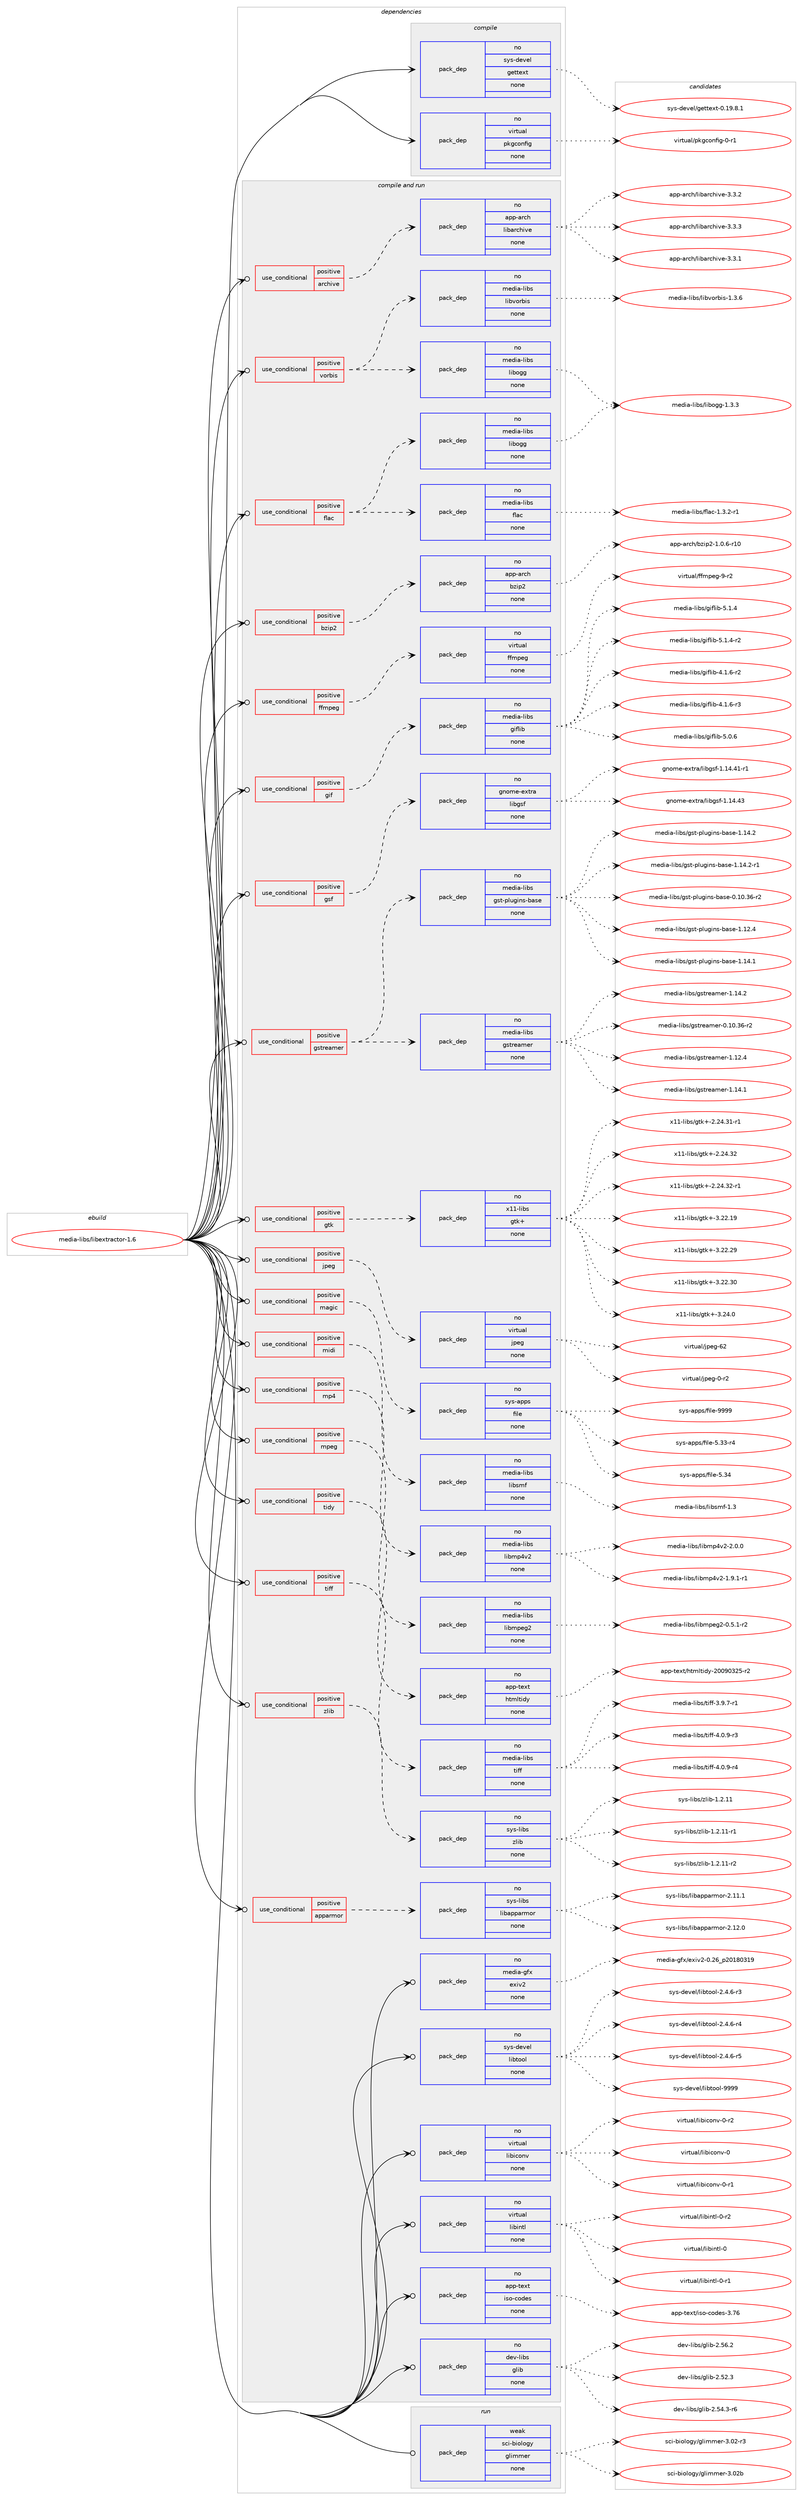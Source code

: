 digraph prolog {

# *************
# Graph options
# *************

newrank=true;
concentrate=true;
compound=true;
graph [rankdir=LR,fontname=Helvetica,fontsize=10,ranksep=1.5];#, ranksep=2.5, nodesep=0.2];
edge  [arrowhead=vee];
node  [fontname=Helvetica,fontsize=10];

# **********
# The ebuild
# **********

subgraph cluster_leftcol {
color=gray;
rank=same;
label=<<i>ebuild</i>>;
id [label="media-libs/libextractor-1.6", color=red, width=4, href="../media-libs/libextractor-1.6.svg"];
}

# ****************
# The dependencies
# ****************

subgraph cluster_midcol {
color=gray;
label=<<i>dependencies</i>>;
subgraph cluster_compile {
fillcolor="#eeeeee";
style=filled;
label=<<i>compile</i>>;
subgraph pack6021 {
dependency9069 [label=<<TABLE BORDER="0" CELLBORDER="1" CELLSPACING="0" CELLPADDING="4" WIDTH="220"><TR><TD ROWSPAN="6" CELLPADDING="30">pack_dep</TD></TR><TR><TD WIDTH="110">no</TD></TR><TR><TD>sys-devel</TD></TR><TR><TD>gettext</TD></TR><TR><TD>none</TD></TR><TR><TD></TD></TR></TABLE>>, shape=none, color=blue];
}
id:e -> dependency9069:w [weight=20,style="solid",arrowhead="vee"];
subgraph pack6022 {
dependency9070 [label=<<TABLE BORDER="0" CELLBORDER="1" CELLSPACING="0" CELLPADDING="4" WIDTH="220"><TR><TD ROWSPAN="6" CELLPADDING="30">pack_dep</TD></TR><TR><TD WIDTH="110">no</TD></TR><TR><TD>virtual</TD></TR><TR><TD>pkgconfig</TD></TR><TR><TD>none</TD></TR><TR><TD></TD></TR></TABLE>>, shape=none, color=blue];
}
id:e -> dependency9070:w [weight=20,style="solid",arrowhead="vee"];
}
subgraph cluster_compileandrun {
fillcolor="#eeeeee";
style=filled;
label=<<i>compile and run</i>>;
subgraph cond2881 {
dependency9071 [label=<<TABLE BORDER="0" CELLBORDER="1" CELLSPACING="0" CELLPADDING="4"><TR><TD ROWSPAN="3" CELLPADDING="10">use_conditional</TD></TR><TR><TD>positive</TD></TR><TR><TD>apparmor</TD></TR></TABLE>>, shape=none, color=red];
subgraph pack6023 {
dependency9072 [label=<<TABLE BORDER="0" CELLBORDER="1" CELLSPACING="0" CELLPADDING="4" WIDTH="220"><TR><TD ROWSPAN="6" CELLPADDING="30">pack_dep</TD></TR><TR><TD WIDTH="110">no</TD></TR><TR><TD>sys-libs</TD></TR><TR><TD>libapparmor</TD></TR><TR><TD>none</TD></TR><TR><TD></TD></TR></TABLE>>, shape=none, color=blue];
}
dependency9071:e -> dependency9072:w [weight=20,style="dashed",arrowhead="vee"];
}
id:e -> dependency9071:w [weight=20,style="solid",arrowhead="odotvee"];
subgraph cond2882 {
dependency9073 [label=<<TABLE BORDER="0" CELLBORDER="1" CELLSPACING="0" CELLPADDING="4"><TR><TD ROWSPAN="3" CELLPADDING="10">use_conditional</TD></TR><TR><TD>positive</TD></TR><TR><TD>archive</TD></TR></TABLE>>, shape=none, color=red];
subgraph pack6024 {
dependency9074 [label=<<TABLE BORDER="0" CELLBORDER="1" CELLSPACING="0" CELLPADDING="4" WIDTH="220"><TR><TD ROWSPAN="6" CELLPADDING="30">pack_dep</TD></TR><TR><TD WIDTH="110">no</TD></TR><TR><TD>app-arch</TD></TR><TR><TD>libarchive</TD></TR><TR><TD>none</TD></TR><TR><TD></TD></TR></TABLE>>, shape=none, color=blue];
}
dependency9073:e -> dependency9074:w [weight=20,style="dashed",arrowhead="vee"];
}
id:e -> dependency9073:w [weight=20,style="solid",arrowhead="odotvee"];
subgraph cond2883 {
dependency9075 [label=<<TABLE BORDER="0" CELLBORDER="1" CELLSPACING="0" CELLPADDING="4"><TR><TD ROWSPAN="3" CELLPADDING="10">use_conditional</TD></TR><TR><TD>positive</TD></TR><TR><TD>bzip2</TD></TR></TABLE>>, shape=none, color=red];
subgraph pack6025 {
dependency9076 [label=<<TABLE BORDER="0" CELLBORDER="1" CELLSPACING="0" CELLPADDING="4" WIDTH="220"><TR><TD ROWSPAN="6" CELLPADDING="30">pack_dep</TD></TR><TR><TD WIDTH="110">no</TD></TR><TR><TD>app-arch</TD></TR><TR><TD>bzip2</TD></TR><TR><TD>none</TD></TR><TR><TD></TD></TR></TABLE>>, shape=none, color=blue];
}
dependency9075:e -> dependency9076:w [weight=20,style="dashed",arrowhead="vee"];
}
id:e -> dependency9075:w [weight=20,style="solid",arrowhead="odotvee"];
subgraph cond2884 {
dependency9077 [label=<<TABLE BORDER="0" CELLBORDER="1" CELLSPACING="0" CELLPADDING="4"><TR><TD ROWSPAN="3" CELLPADDING="10">use_conditional</TD></TR><TR><TD>positive</TD></TR><TR><TD>ffmpeg</TD></TR></TABLE>>, shape=none, color=red];
subgraph pack6026 {
dependency9078 [label=<<TABLE BORDER="0" CELLBORDER="1" CELLSPACING="0" CELLPADDING="4" WIDTH="220"><TR><TD ROWSPAN="6" CELLPADDING="30">pack_dep</TD></TR><TR><TD WIDTH="110">no</TD></TR><TR><TD>virtual</TD></TR><TR><TD>ffmpeg</TD></TR><TR><TD>none</TD></TR><TR><TD></TD></TR></TABLE>>, shape=none, color=blue];
}
dependency9077:e -> dependency9078:w [weight=20,style="dashed",arrowhead="vee"];
}
id:e -> dependency9077:w [weight=20,style="solid",arrowhead="odotvee"];
subgraph cond2885 {
dependency9079 [label=<<TABLE BORDER="0" CELLBORDER="1" CELLSPACING="0" CELLPADDING="4"><TR><TD ROWSPAN="3" CELLPADDING="10">use_conditional</TD></TR><TR><TD>positive</TD></TR><TR><TD>flac</TD></TR></TABLE>>, shape=none, color=red];
subgraph pack6027 {
dependency9080 [label=<<TABLE BORDER="0" CELLBORDER="1" CELLSPACING="0" CELLPADDING="4" WIDTH="220"><TR><TD ROWSPAN="6" CELLPADDING="30">pack_dep</TD></TR><TR><TD WIDTH="110">no</TD></TR><TR><TD>media-libs</TD></TR><TR><TD>flac</TD></TR><TR><TD>none</TD></TR><TR><TD></TD></TR></TABLE>>, shape=none, color=blue];
}
dependency9079:e -> dependency9080:w [weight=20,style="dashed",arrowhead="vee"];
subgraph pack6028 {
dependency9081 [label=<<TABLE BORDER="0" CELLBORDER="1" CELLSPACING="0" CELLPADDING="4" WIDTH="220"><TR><TD ROWSPAN="6" CELLPADDING="30">pack_dep</TD></TR><TR><TD WIDTH="110">no</TD></TR><TR><TD>media-libs</TD></TR><TR><TD>libogg</TD></TR><TR><TD>none</TD></TR><TR><TD></TD></TR></TABLE>>, shape=none, color=blue];
}
dependency9079:e -> dependency9081:w [weight=20,style="dashed",arrowhead="vee"];
}
id:e -> dependency9079:w [weight=20,style="solid",arrowhead="odotvee"];
subgraph cond2886 {
dependency9082 [label=<<TABLE BORDER="0" CELLBORDER="1" CELLSPACING="0" CELLPADDING="4"><TR><TD ROWSPAN="3" CELLPADDING="10">use_conditional</TD></TR><TR><TD>positive</TD></TR><TR><TD>gif</TD></TR></TABLE>>, shape=none, color=red];
subgraph pack6029 {
dependency9083 [label=<<TABLE BORDER="0" CELLBORDER="1" CELLSPACING="0" CELLPADDING="4" WIDTH="220"><TR><TD ROWSPAN="6" CELLPADDING="30">pack_dep</TD></TR><TR><TD WIDTH="110">no</TD></TR><TR><TD>media-libs</TD></TR><TR><TD>giflib</TD></TR><TR><TD>none</TD></TR><TR><TD></TD></TR></TABLE>>, shape=none, color=blue];
}
dependency9082:e -> dependency9083:w [weight=20,style="dashed",arrowhead="vee"];
}
id:e -> dependency9082:w [weight=20,style="solid",arrowhead="odotvee"];
subgraph cond2887 {
dependency9084 [label=<<TABLE BORDER="0" CELLBORDER="1" CELLSPACING="0" CELLPADDING="4"><TR><TD ROWSPAN="3" CELLPADDING="10">use_conditional</TD></TR><TR><TD>positive</TD></TR><TR><TD>gsf</TD></TR></TABLE>>, shape=none, color=red];
subgraph pack6030 {
dependency9085 [label=<<TABLE BORDER="0" CELLBORDER="1" CELLSPACING="0" CELLPADDING="4" WIDTH="220"><TR><TD ROWSPAN="6" CELLPADDING="30">pack_dep</TD></TR><TR><TD WIDTH="110">no</TD></TR><TR><TD>gnome-extra</TD></TR><TR><TD>libgsf</TD></TR><TR><TD>none</TD></TR><TR><TD></TD></TR></TABLE>>, shape=none, color=blue];
}
dependency9084:e -> dependency9085:w [weight=20,style="dashed",arrowhead="vee"];
}
id:e -> dependency9084:w [weight=20,style="solid",arrowhead="odotvee"];
subgraph cond2888 {
dependency9086 [label=<<TABLE BORDER="0" CELLBORDER="1" CELLSPACING="0" CELLPADDING="4"><TR><TD ROWSPAN="3" CELLPADDING="10">use_conditional</TD></TR><TR><TD>positive</TD></TR><TR><TD>gstreamer</TD></TR></TABLE>>, shape=none, color=red];
subgraph pack6031 {
dependency9087 [label=<<TABLE BORDER="0" CELLBORDER="1" CELLSPACING="0" CELLPADDING="4" WIDTH="220"><TR><TD ROWSPAN="6" CELLPADDING="30">pack_dep</TD></TR><TR><TD WIDTH="110">no</TD></TR><TR><TD>media-libs</TD></TR><TR><TD>gstreamer</TD></TR><TR><TD>none</TD></TR><TR><TD></TD></TR></TABLE>>, shape=none, color=blue];
}
dependency9086:e -> dependency9087:w [weight=20,style="dashed",arrowhead="vee"];
subgraph pack6032 {
dependency9088 [label=<<TABLE BORDER="0" CELLBORDER="1" CELLSPACING="0" CELLPADDING="4" WIDTH="220"><TR><TD ROWSPAN="6" CELLPADDING="30">pack_dep</TD></TR><TR><TD WIDTH="110">no</TD></TR><TR><TD>media-libs</TD></TR><TR><TD>gst-plugins-base</TD></TR><TR><TD>none</TD></TR><TR><TD></TD></TR></TABLE>>, shape=none, color=blue];
}
dependency9086:e -> dependency9088:w [weight=20,style="dashed",arrowhead="vee"];
}
id:e -> dependency9086:w [weight=20,style="solid",arrowhead="odotvee"];
subgraph cond2889 {
dependency9089 [label=<<TABLE BORDER="0" CELLBORDER="1" CELLSPACING="0" CELLPADDING="4"><TR><TD ROWSPAN="3" CELLPADDING="10">use_conditional</TD></TR><TR><TD>positive</TD></TR><TR><TD>gtk</TD></TR></TABLE>>, shape=none, color=red];
subgraph pack6033 {
dependency9090 [label=<<TABLE BORDER="0" CELLBORDER="1" CELLSPACING="0" CELLPADDING="4" WIDTH="220"><TR><TD ROWSPAN="6" CELLPADDING="30">pack_dep</TD></TR><TR><TD WIDTH="110">no</TD></TR><TR><TD>x11-libs</TD></TR><TR><TD>gtk+</TD></TR><TR><TD>none</TD></TR><TR><TD></TD></TR></TABLE>>, shape=none, color=blue];
}
dependency9089:e -> dependency9090:w [weight=20,style="dashed",arrowhead="vee"];
}
id:e -> dependency9089:w [weight=20,style="solid",arrowhead="odotvee"];
subgraph cond2890 {
dependency9091 [label=<<TABLE BORDER="0" CELLBORDER="1" CELLSPACING="0" CELLPADDING="4"><TR><TD ROWSPAN="3" CELLPADDING="10">use_conditional</TD></TR><TR><TD>positive</TD></TR><TR><TD>jpeg</TD></TR></TABLE>>, shape=none, color=red];
subgraph pack6034 {
dependency9092 [label=<<TABLE BORDER="0" CELLBORDER="1" CELLSPACING="0" CELLPADDING="4" WIDTH="220"><TR><TD ROWSPAN="6" CELLPADDING="30">pack_dep</TD></TR><TR><TD WIDTH="110">no</TD></TR><TR><TD>virtual</TD></TR><TR><TD>jpeg</TD></TR><TR><TD>none</TD></TR><TR><TD></TD></TR></TABLE>>, shape=none, color=blue];
}
dependency9091:e -> dependency9092:w [weight=20,style="dashed",arrowhead="vee"];
}
id:e -> dependency9091:w [weight=20,style="solid",arrowhead="odotvee"];
subgraph cond2891 {
dependency9093 [label=<<TABLE BORDER="0" CELLBORDER="1" CELLSPACING="0" CELLPADDING="4"><TR><TD ROWSPAN="3" CELLPADDING="10">use_conditional</TD></TR><TR><TD>positive</TD></TR><TR><TD>magic</TD></TR></TABLE>>, shape=none, color=red];
subgraph pack6035 {
dependency9094 [label=<<TABLE BORDER="0" CELLBORDER="1" CELLSPACING="0" CELLPADDING="4" WIDTH="220"><TR><TD ROWSPAN="6" CELLPADDING="30">pack_dep</TD></TR><TR><TD WIDTH="110">no</TD></TR><TR><TD>sys-apps</TD></TR><TR><TD>file</TD></TR><TR><TD>none</TD></TR><TR><TD></TD></TR></TABLE>>, shape=none, color=blue];
}
dependency9093:e -> dependency9094:w [weight=20,style="dashed",arrowhead="vee"];
}
id:e -> dependency9093:w [weight=20,style="solid",arrowhead="odotvee"];
subgraph cond2892 {
dependency9095 [label=<<TABLE BORDER="0" CELLBORDER="1" CELLSPACING="0" CELLPADDING="4"><TR><TD ROWSPAN="3" CELLPADDING="10">use_conditional</TD></TR><TR><TD>positive</TD></TR><TR><TD>midi</TD></TR></TABLE>>, shape=none, color=red];
subgraph pack6036 {
dependency9096 [label=<<TABLE BORDER="0" CELLBORDER="1" CELLSPACING="0" CELLPADDING="4" WIDTH="220"><TR><TD ROWSPAN="6" CELLPADDING="30">pack_dep</TD></TR><TR><TD WIDTH="110">no</TD></TR><TR><TD>media-libs</TD></TR><TR><TD>libsmf</TD></TR><TR><TD>none</TD></TR><TR><TD></TD></TR></TABLE>>, shape=none, color=blue];
}
dependency9095:e -> dependency9096:w [weight=20,style="dashed",arrowhead="vee"];
}
id:e -> dependency9095:w [weight=20,style="solid",arrowhead="odotvee"];
subgraph cond2893 {
dependency9097 [label=<<TABLE BORDER="0" CELLBORDER="1" CELLSPACING="0" CELLPADDING="4"><TR><TD ROWSPAN="3" CELLPADDING="10">use_conditional</TD></TR><TR><TD>positive</TD></TR><TR><TD>mp4</TD></TR></TABLE>>, shape=none, color=red];
subgraph pack6037 {
dependency9098 [label=<<TABLE BORDER="0" CELLBORDER="1" CELLSPACING="0" CELLPADDING="4" WIDTH="220"><TR><TD ROWSPAN="6" CELLPADDING="30">pack_dep</TD></TR><TR><TD WIDTH="110">no</TD></TR><TR><TD>media-libs</TD></TR><TR><TD>libmp4v2</TD></TR><TR><TD>none</TD></TR><TR><TD></TD></TR></TABLE>>, shape=none, color=blue];
}
dependency9097:e -> dependency9098:w [weight=20,style="dashed",arrowhead="vee"];
}
id:e -> dependency9097:w [weight=20,style="solid",arrowhead="odotvee"];
subgraph cond2894 {
dependency9099 [label=<<TABLE BORDER="0" CELLBORDER="1" CELLSPACING="0" CELLPADDING="4"><TR><TD ROWSPAN="3" CELLPADDING="10">use_conditional</TD></TR><TR><TD>positive</TD></TR><TR><TD>mpeg</TD></TR></TABLE>>, shape=none, color=red];
subgraph pack6038 {
dependency9100 [label=<<TABLE BORDER="0" CELLBORDER="1" CELLSPACING="0" CELLPADDING="4" WIDTH="220"><TR><TD ROWSPAN="6" CELLPADDING="30">pack_dep</TD></TR><TR><TD WIDTH="110">no</TD></TR><TR><TD>media-libs</TD></TR><TR><TD>libmpeg2</TD></TR><TR><TD>none</TD></TR><TR><TD></TD></TR></TABLE>>, shape=none, color=blue];
}
dependency9099:e -> dependency9100:w [weight=20,style="dashed",arrowhead="vee"];
}
id:e -> dependency9099:w [weight=20,style="solid",arrowhead="odotvee"];
subgraph cond2895 {
dependency9101 [label=<<TABLE BORDER="0" CELLBORDER="1" CELLSPACING="0" CELLPADDING="4"><TR><TD ROWSPAN="3" CELLPADDING="10">use_conditional</TD></TR><TR><TD>positive</TD></TR><TR><TD>tidy</TD></TR></TABLE>>, shape=none, color=red];
subgraph pack6039 {
dependency9102 [label=<<TABLE BORDER="0" CELLBORDER="1" CELLSPACING="0" CELLPADDING="4" WIDTH="220"><TR><TD ROWSPAN="6" CELLPADDING="30">pack_dep</TD></TR><TR><TD WIDTH="110">no</TD></TR><TR><TD>app-text</TD></TR><TR><TD>htmltidy</TD></TR><TR><TD>none</TD></TR><TR><TD></TD></TR></TABLE>>, shape=none, color=blue];
}
dependency9101:e -> dependency9102:w [weight=20,style="dashed",arrowhead="vee"];
}
id:e -> dependency9101:w [weight=20,style="solid",arrowhead="odotvee"];
subgraph cond2896 {
dependency9103 [label=<<TABLE BORDER="0" CELLBORDER="1" CELLSPACING="0" CELLPADDING="4"><TR><TD ROWSPAN="3" CELLPADDING="10">use_conditional</TD></TR><TR><TD>positive</TD></TR><TR><TD>tiff</TD></TR></TABLE>>, shape=none, color=red];
subgraph pack6040 {
dependency9104 [label=<<TABLE BORDER="0" CELLBORDER="1" CELLSPACING="0" CELLPADDING="4" WIDTH="220"><TR><TD ROWSPAN="6" CELLPADDING="30">pack_dep</TD></TR><TR><TD WIDTH="110">no</TD></TR><TR><TD>media-libs</TD></TR><TR><TD>tiff</TD></TR><TR><TD>none</TD></TR><TR><TD></TD></TR></TABLE>>, shape=none, color=blue];
}
dependency9103:e -> dependency9104:w [weight=20,style="dashed",arrowhead="vee"];
}
id:e -> dependency9103:w [weight=20,style="solid",arrowhead="odotvee"];
subgraph cond2897 {
dependency9105 [label=<<TABLE BORDER="0" CELLBORDER="1" CELLSPACING="0" CELLPADDING="4"><TR><TD ROWSPAN="3" CELLPADDING="10">use_conditional</TD></TR><TR><TD>positive</TD></TR><TR><TD>vorbis</TD></TR></TABLE>>, shape=none, color=red];
subgraph pack6041 {
dependency9106 [label=<<TABLE BORDER="0" CELLBORDER="1" CELLSPACING="0" CELLPADDING="4" WIDTH="220"><TR><TD ROWSPAN="6" CELLPADDING="30">pack_dep</TD></TR><TR><TD WIDTH="110">no</TD></TR><TR><TD>media-libs</TD></TR><TR><TD>libogg</TD></TR><TR><TD>none</TD></TR><TR><TD></TD></TR></TABLE>>, shape=none, color=blue];
}
dependency9105:e -> dependency9106:w [weight=20,style="dashed",arrowhead="vee"];
subgraph pack6042 {
dependency9107 [label=<<TABLE BORDER="0" CELLBORDER="1" CELLSPACING="0" CELLPADDING="4" WIDTH="220"><TR><TD ROWSPAN="6" CELLPADDING="30">pack_dep</TD></TR><TR><TD WIDTH="110">no</TD></TR><TR><TD>media-libs</TD></TR><TR><TD>libvorbis</TD></TR><TR><TD>none</TD></TR><TR><TD></TD></TR></TABLE>>, shape=none, color=blue];
}
dependency9105:e -> dependency9107:w [weight=20,style="dashed",arrowhead="vee"];
}
id:e -> dependency9105:w [weight=20,style="solid",arrowhead="odotvee"];
subgraph cond2898 {
dependency9108 [label=<<TABLE BORDER="0" CELLBORDER="1" CELLSPACING="0" CELLPADDING="4"><TR><TD ROWSPAN="3" CELLPADDING="10">use_conditional</TD></TR><TR><TD>positive</TD></TR><TR><TD>zlib</TD></TR></TABLE>>, shape=none, color=red];
subgraph pack6043 {
dependency9109 [label=<<TABLE BORDER="0" CELLBORDER="1" CELLSPACING="0" CELLPADDING="4" WIDTH="220"><TR><TD ROWSPAN="6" CELLPADDING="30">pack_dep</TD></TR><TR><TD WIDTH="110">no</TD></TR><TR><TD>sys-libs</TD></TR><TR><TD>zlib</TD></TR><TR><TD>none</TD></TR><TR><TD></TD></TR></TABLE>>, shape=none, color=blue];
}
dependency9108:e -> dependency9109:w [weight=20,style="dashed",arrowhead="vee"];
}
id:e -> dependency9108:w [weight=20,style="solid",arrowhead="odotvee"];
subgraph pack6044 {
dependency9110 [label=<<TABLE BORDER="0" CELLBORDER="1" CELLSPACING="0" CELLPADDING="4" WIDTH="220"><TR><TD ROWSPAN="6" CELLPADDING="30">pack_dep</TD></TR><TR><TD WIDTH="110">no</TD></TR><TR><TD>app-text</TD></TR><TR><TD>iso-codes</TD></TR><TR><TD>none</TD></TR><TR><TD></TD></TR></TABLE>>, shape=none, color=blue];
}
id:e -> dependency9110:w [weight=20,style="solid",arrowhead="odotvee"];
subgraph pack6045 {
dependency9111 [label=<<TABLE BORDER="0" CELLBORDER="1" CELLSPACING="0" CELLPADDING="4" WIDTH="220"><TR><TD ROWSPAN="6" CELLPADDING="30">pack_dep</TD></TR><TR><TD WIDTH="110">no</TD></TR><TR><TD>dev-libs</TD></TR><TR><TD>glib</TD></TR><TR><TD>none</TD></TR><TR><TD></TD></TR></TABLE>>, shape=none, color=blue];
}
id:e -> dependency9111:w [weight=20,style="solid",arrowhead="odotvee"];
subgraph pack6046 {
dependency9112 [label=<<TABLE BORDER="0" CELLBORDER="1" CELLSPACING="0" CELLPADDING="4" WIDTH="220"><TR><TD ROWSPAN="6" CELLPADDING="30">pack_dep</TD></TR><TR><TD WIDTH="110">no</TD></TR><TR><TD>media-gfx</TD></TR><TR><TD>exiv2</TD></TR><TR><TD>none</TD></TR><TR><TD></TD></TR></TABLE>>, shape=none, color=blue];
}
id:e -> dependency9112:w [weight=20,style="solid",arrowhead="odotvee"];
subgraph pack6047 {
dependency9113 [label=<<TABLE BORDER="0" CELLBORDER="1" CELLSPACING="0" CELLPADDING="4" WIDTH="220"><TR><TD ROWSPAN="6" CELLPADDING="30">pack_dep</TD></TR><TR><TD WIDTH="110">no</TD></TR><TR><TD>sys-devel</TD></TR><TR><TD>libtool</TD></TR><TR><TD>none</TD></TR><TR><TD></TD></TR></TABLE>>, shape=none, color=blue];
}
id:e -> dependency9113:w [weight=20,style="solid",arrowhead="odotvee"];
subgraph pack6048 {
dependency9114 [label=<<TABLE BORDER="0" CELLBORDER="1" CELLSPACING="0" CELLPADDING="4" WIDTH="220"><TR><TD ROWSPAN="6" CELLPADDING="30">pack_dep</TD></TR><TR><TD WIDTH="110">no</TD></TR><TR><TD>virtual</TD></TR><TR><TD>libiconv</TD></TR><TR><TD>none</TD></TR><TR><TD></TD></TR></TABLE>>, shape=none, color=blue];
}
id:e -> dependency9114:w [weight=20,style="solid",arrowhead="odotvee"];
subgraph pack6049 {
dependency9115 [label=<<TABLE BORDER="0" CELLBORDER="1" CELLSPACING="0" CELLPADDING="4" WIDTH="220"><TR><TD ROWSPAN="6" CELLPADDING="30">pack_dep</TD></TR><TR><TD WIDTH="110">no</TD></TR><TR><TD>virtual</TD></TR><TR><TD>libintl</TD></TR><TR><TD>none</TD></TR><TR><TD></TD></TR></TABLE>>, shape=none, color=blue];
}
id:e -> dependency9115:w [weight=20,style="solid",arrowhead="odotvee"];
}
subgraph cluster_run {
fillcolor="#eeeeee";
style=filled;
label=<<i>run</i>>;
subgraph pack6050 {
dependency9116 [label=<<TABLE BORDER="0" CELLBORDER="1" CELLSPACING="0" CELLPADDING="4" WIDTH="220"><TR><TD ROWSPAN="6" CELLPADDING="30">pack_dep</TD></TR><TR><TD WIDTH="110">weak</TD></TR><TR><TD>sci-biology</TD></TR><TR><TD>glimmer</TD></TR><TR><TD>none</TD></TR><TR><TD></TD></TR></TABLE>>, shape=none, color=blue];
}
id:e -> dependency9116:w [weight=20,style="solid",arrowhead="odot"];
}
}

# **************
# The candidates
# **************

subgraph cluster_choices {
rank=same;
color=gray;
label=<<i>candidates</i>>;

subgraph choice6021 {
color=black;
nodesep=1;
choice1151211154510010111810110847103101116116101120116454846495746564649 [label="sys-devel/gettext-0.19.8.1", color=red, width=4,href="../sys-devel/gettext-0.19.8.1.svg"];
dependency9069:e -> choice1151211154510010111810110847103101116116101120116454846495746564649:w [style=dotted,weight="100"];
}
subgraph choice6022 {
color=black;
nodesep=1;
choice11810511411611797108471121071039911111010210510345484511449 [label="virtual/pkgconfig-0-r1", color=red, width=4,href="../virtual/pkgconfig-0-r1.svg"];
dependency9070:e -> choice11810511411611797108471121071039911111010210510345484511449:w [style=dotted,weight="100"];
}
subgraph choice6023 {
color=black;
nodesep=1;
choice11512111545108105981154710810598971121129711410911111445504649494649 [label="sys-libs/libapparmor-2.11.1", color=red, width=4,href="../sys-libs/libapparmor-2.11.1.svg"];
choice11512111545108105981154710810598971121129711410911111445504649504648 [label="sys-libs/libapparmor-2.12.0", color=red, width=4,href="../sys-libs/libapparmor-2.12.0.svg"];
dependency9072:e -> choice11512111545108105981154710810598971121129711410911111445504649494649:w [style=dotted,weight="100"];
dependency9072:e -> choice11512111545108105981154710810598971121129711410911111445504649504648:w [style=dotted,weight="100"];
}
subgraph choice6024 {
color=black;
nodesep=1;
choice9711211245971149910447108105989711499104105118101455146514649 [label="app-arch/libarchive-3.3.1", color=red, width=4,href="../app-arch/libarchive-3.3.1.svg"];
choice9711211245971149910447108105989711499104105118101455146514650 [label="app-arch/libarchive-3.3.2", color=red, width=4,href="../app-arch/libarchive-3.3.2.svg"];
choice9711211245971149910447108105989711499104105118101455146514651 [label="app-arch/libarchive-3.3.3", color=red, width=4,href="../app-arch/libarchive-3.3.3.svg"];
dependency9074:e -> choice9711211245971149910447108105989711499104105118101455146514649:w [style=dotted,weight="100"];
dependency9074:e -> choice9711211245971149910447108105989711499104105118101455146514650:w [style=dotted,weight="100"];
dependency9074:e -> choice9711211245971149910447108105989711499104105118101455146514651:w [style=dotted,weight="100"];
}
subgraph choice6025 {
color=black;
nodesep=1;
choice97112112459711499104479812210511250454946484654451144948 [label="app-arch/bzip2-1.0.6-r10", color=red, width=4,href="../app-arch/bzip2-1.0.6-r10.svg"];
dependency9076:e -> choice97112112459711499104479812210511250454946484654451144948:w [style=dotted,weight="100"];
}
subgraph choice6026 {
color=black;
nodesep=1;
choice118105114116117971084710210210911210110345574511450 [label="virtual/ffmpeg-9-r2", color=red, width=4,href="../virtual/ffmpeg-9-r2.svg"];
dependency9078:e -> choice118105114116117971084710210210911210110345574511450:w [style=dotted,weight="100"];
}
subgraph choice6027 {
color=black;
nodesep=1;
choice1091011001059745108105981154710210897994549465146504511449 [label="media-libs/flac-1.3.2-r1", color=red, width=4,href="../media-libs/flac-1.3.2-r1.svg"];
dependency9080:e -> choice1091011001059745108105981154710210897994549465146504511449:w [style=dotted,weight="100"];
}
subgraph choice6028 {
color=black;
nodesep=1;
choice1091011001059745108105981154710810598111103103454946514651 [label="media-libs/libogg-1.3.3", color=red, width=4,href="../media-libs/libogg-1.3.3.svg"];
dependency9081:e -> choice1091011001059745108105981154710810598111103103454946514651:w [style=dotted,weight="100"];
}
subgraph choice6029 {
color=black;
nodesep=1;
choice10910110010597451081059811547103105102108105984552464946544511450 [label="media-libs/giflib-4.1.6-r2", color=red, width=4,href="../media-libs/giflib-4.1.6-r2.svg"];
choice10910110010597451081059811547103105102108105984552464946544511451 [label="media-libs/giflib-4.1.6-r3", color=red, width=4,href="../media-libs/giflib-4.1.6-r3.svg"];
choice1091011001059745108105981154710310510210810598455346484654 [label="media-libs/giflib-5.0.6", color=red, width=4,href="../media-libs/giflib-5.0.6.svg"];
choice1091011001059745108105981154710310510210810598455346494652 [label="media-libs/giflib-5.1.4", color=red, width=4,href="../media-libs/giflib-5.1.4.svg"];
choice10910110010597451081059811547103105102108105984553464946524511450 [label="media-libs/giflib-5.1.4-r2", color=red, width=4,href="../media-libs/giflib-5.1.4-r2.svg"];
dependency9083:e -> choice10910110010597451081059811547103105102108105984552464946544511450:w [style=dotted,weight="100"];
dependency9083:e -> choice10910110010597451081059811547103105102108105984552464946544511451:w [style=dotted,weight="100"];
dependency9083:e -> choice1091011001059745108105981154710310510210810598455346484654:w [style=dotted,weight="100"];
dependency9083:e -> choice1091011001059745108105981154710310510210810598455346494652:w [style=dotted,weight="100"];
dependency9083:e -> choice10910110010597451081059811547103105102108105984553464946524511450:w [style=dotted,weight="100"];
}
subgraph choice6030 {
color=black;
nodesep=1;
choice1031101111091014510112011611497471081059810311510245494649524652494511449 [label="gnome-extra/libgsf-1.14.41-r1", color=red, width=4,href="../gnome-extra/libgsf-1.14.41-r1.svg"];
choice103110111109101451011201161149747108105981031151024549464952465251 [label="gnome-extra/libgsf-1.14.43", color=red, width=4,href="../gnome-extra/libgsf-1.14.43.svg"];
dependency9085:e -> choice1031101111091014510112011611497471081059810311510245494649524652494511449:w [style=dotted,weight="100"];
dependency9085:e -> choice103110111109101451011201161149747108105981031151024549464952465251:w [style=dotted,weight="100"];
}
subgraph choice6031 {
color=black;
nodesep=1;
choice109101100105974510810598115471031151161141019710910111445484649484651544511450 [label="media-libs/gstreamer-0.10.36-r2", color=red, width=4,href="../media-libs/gstreamer-0.10.36-r2.svg"];
choice109101100105974510810598115471031151161141019710910111445494649504652 [label="media-libs/gstreamer-1.12.4", color=red, width=4,href="../media-libs/gstreamer-1.12.4.svg"];
choice109101100105974510810598115471031151161141019710910111445494649524649 [label="media-libs/gstreamer-1.14.1", color=red, width=4,href="../media-libs/gstreamer-1.14.1.svg"];
choice109101100105974510810598115471031151161141019710910111445494649524650 [label="media-libs/gstreamer-1.14.2", color=red, width=4,href="../media-libs/gstreamer-1.14.2.svg"];
dependency9087:e -> choice109101100105974510810598115471031151161141019710910111445484649484651544511450:w [style=dotted,weight="100"];
dependency9087:e -> choice109101100105974510810598115471031151161141019710910111445494649504652:w [style=dotted,weight="100"];
dependency9087:e -> choice109101100105974510810598115471031151161141019710910111445494649524649:w [style=dotted,weight="100"];
dependency9087:e -> choice109101100105974510810598115471031151161141019710910111445494649524650:w [style=dotted,weight="100"];
}
subgraph choice6032 {
color=black;
nodesep=1;
choice109101100105974510810598115471031151164511210811710310511011545989711510145484649484651544511450 [label="media-libs/gst-plugins-base-0.10.36-r2", color=red, width=4,href="../media-libs/gst-plugins-base-0.10.36-r2.svg"];
choice109101100105974510810598115471031151164511210811710310511011545989711510145494649504652 [label="media-libs/gst-plugins-base-1.12.4", color=red, width=4,href="../media-libs/gst-plugins-base-1.12.4.svg"];
choice109101100105974510810598115471031151164511210811710310511011545989711510145494649524649 [label="media-libs/gst-plugins-base-1.14.1", color=red, width=4,href="../media-libs/gst-plugins-base-1.14.1.svg"];
choice109101100105974510810598115471031151164511210811710310511011545989711510145494649524650 [label="media-libs/gst-plugins-base-1.14.2", color=red, width=4,href="../media-libs/gst-plugins-base-1.14.2.svg"];
choice1091011001059745108105981154710311511645112108117103105110115459897115101454946495246504511449 [label="media-libs/gst-plugins-base-1.14.2-r1", color=red, width=4,href="../media-libs/gst-plugins-base-1.14.2-r1.svg"];
dependency9088:e -> choice109101100105974510810598115471031151164511210811710310511011545989711510145484649484651544511450:w [style=dotted,weight="100"];
dependency9088:e -> choice109101100105974510810598115471031151164511210811710310511011545989711510145494649504652:w [style=dotted,weight="100"];
dependency9088:e -> choice109101100105974510810598115471031151164511210811710310511011545989711510145494649524649:w [style=dotted,weight="100"];
dependency9088:e -> choice109101100105974510810598115471031151164511210811710310511011545989711510145494649524650:w [style=dotted,weight="100"];
dependency9088:e -> choice1091011001059745108105981154710311511645112108117103105110115459897115101454946495246504511449:w [style=dotted,weight="100"];
}
subgraph choice6033 {
color=black;
nodesep=1;
choice12049494510810598115471031161074345504650524651494511449 [label="x11-libs/gtk+-2.24.31-r1", color=red, width=4,href="../x11-libs/gtk+-2.24.31-r1.svg"];
choice1204949451081059811547103116107434550465052465150 [label="x11-libs/gtk+-2.24.32", color=red, width=4,href="../x11-libs/gtk+-2.24.32.svg"];
choice12049494510810598115471031161074345504650524651504511449 [label="x11-libs/gtk+-2.24.32-r1", color=red, width=4,href="../x11-libs/gtk+-2.24.32-r1.svg"];
choice1204949451081059811547103116107434551465050464957 [label="x11-libs/gtk+-3.22.19", color=red, width=4,href="../x11-libs/gtk+-3.22.19.svg"];
choice1204949451081059811547103116107434551465050465057 [label="x11-libs/gtk+-3.22.29", color=red, width=4,href="../x11-libs/gtk+-3.22.29.svg"];
choice1204949451081059811547103116107434551465050465148 [label="x11-libs/gtk+-3.22.30", color=red, width=4,href="../x11-libs/gtk+-3.22.30.svg"];
choice12049494510810598115471031161074345514650524648 [label="x11-libs/gtk+-3.24.0", color=red, width=4,href="../x11-libs/gtk+-3.24.0.svg"];
dependency9090:e -> choice12049494510810598115471031161074345504650524651494511449:w [style=dotted,weight="100"];
dependency9090:e -> choice1204949451081059811547103116107434550465052465150:w [style=dotted,weight="100"];
dependency9090:e -> choice12049494510810598115471031161074345504650524651504511449:w [style=dotted,weight="100"];
dependency9090:e -> choice1204949451081059811547103116107434551465050464957:w [style=dotted,weight="100"];
dependency9090:e -> choice1204949451081059811547103116107434551465050465057:w [style=dotted,weight="100"];
dependency9090:e -> choice1204949451081059811547103116107434551465050465148:w [style=dotted,weight="100"];
dependency9090:e -> choice12049494510810598115471031161074345514650524648:w [style=dotted,weight="100"];
}
subgraph choice6034 {
color=black;
nodesep=1;
choice118105114116117971084710611210110345484511450 [label="virtual/jpeg-0-r2", color=red, width=4,href="../virtual/jpeg-0-r2.svg"];
choice1181051141161179710847106112101103455450 [label="virtual/jpeg-62", color=red, width=4,href="../virtual/jpeg-62.svg"];
dependency9092:e -> choice118105114116117971084710611210110345484511450:w [style=dotted,weight="100"];
dependency9092:e -> choice1181051141161179710847106112101103455450:w [style=dotted,weight="100"];
}
subgraph choice6035 {
color=black;
nodesep=1;
choice11512111545971121121154710210510810145534651514511452 [label="sys-apps/file-5.33-r4", color=red, width=4,href="../sys-apps/file-5.33-r4.svg"];
choice1151211154597112112115471021051081014553465152 [label="sys-apps/file-5.34", color=red, width=4,href="../sys-apps/file-5.34.svg"];
choice1151211154597112112115471021051081014557575757 [label="sys-apps/file-9999", color=red, width=4,href="../sys-apps/file-9999.svg"];
dependency9094:e -> choice11512111545971121121154710210510810145534651514511452:w [style=dotted,weight="100"];
dependency9094:e -> choice1151211154597112112115471021051081014553465152:w [style=dotted,weight="100"];
dependency9094:e -> choice1151211154597112112115471021051081014557575757:w [style=dotted,weight="100"];
}
subgraph choice6036 {
color=black;
nodesep=1;
choice109101100105974510810598115471081059811510910245494651 [label="media-libs/libsmf-1.3", color=red, width=4,href="../media-libs/libsmf-1.3.svg"];
dependency9096:e -> choice109101100105974510810598115471081059811510910245494651:w [style=dotted,weight="100"];
}
subgraph choice6037 {
color=black;
nodesep=1;
choice109101100105974510810598115471081059810911252118504549465746494511449 [label="media-libs/libmp4v2-1.9.1-r1", color=red, width=4,href="../media-libs/libmp4v2-1.9.1-r1.svg"];
choice10910110010597451081059811547108105981091125211850455046484648 [label="media-libs/libmp4v2-2.0.0", color=red, width=4,href="../media-libs/libmp4v2-2.0.0.svg"];
dependency9098:e -> choice109101100105974510810598115471081059810911252118504549465746494511449:w [style=dotted,weight="100"];
dependency9098:e -> choice10910110010597451081059811547108105981091125211850455046484648:w [style=dotted,weight="100"];
}
subgraph choice6038 {
color=black;
nodesep=1;
choice1091011001059745108105981154710810598109112101103504548465346494511450 [label="media-libs/libmpeg2-0.5.1-r2", color=red, width=4,href="../media-libs/libmpeg2-0.5.1-r2.svg"];
dependency9100:e -> choice1091011001059745108105981154710810598109112101103504548465346494511450:w [style=dotted,weight="100"];
}
subgraph choice6039 {
color=black;
nodesep=1;
choice9711211245116101120116471041161091081161051001214550484857485150534511450 [label="app-text/htmltidy-20090325-r2", color=red, width=4,href="../app-text/htmltidy-20090325-r2.svg"];
dependency9102:e -> choice9711211245116101120116471041161091081161051001214550484857485150534511450:w [style=dotted,weight="100"];
}
subgraph choice6040 {
color=black;
nodesep=1;
choice109101100105974510810598115471161051021024551465746554511449 [label="media-libs/tiff-3.9.7-r1", color=red, width=4,href="../media-libs/tiff-3.9.7-r1.svg"];
choice109101100105974510810598115471161051021024552464846574511451 [label="media-libs/tiff-4.0.9-r3", color=red, width=4,href="../media-libs/tiff-4.0.9-r3.svg"];
choice109101100105974510810598115471161051021024552464846574511452 [label="media-libs/tiff-4.0.9-r4", color=red, width=4,href="../media-libs/tiff-4.0.9-r4.svg"];
dependency9104:e -> choice109101100105974510810598115471161051021024551465746554511449:w [style=dotted,weight="100"];
dependency9104:e -> choice109101100105974510810598115471161051021024552464846574511451:w [style=dotted,weight="100"];
dependency9104:e -> choice109101100105974510810598115471161051021024552464846574511452:w [style=dotted,weight="100"];
}
subgraph choice6041 {
color=black;
nodesep=1;
choice1091011001059745108105981154710810598111103103454946514651 [label="media-libs/libogg-1.3.3", color=red, width=4,href="../media-libs/libogg-1.3.3.svg"];
dependency9106:e -> choice1091011001059745108105981154710810598111103103454946514651:w [style=dotted,weight="100"];
}
subgraph choice6042 {
color=black;
nodesep=1;
choice109101100105974510810598115471081059811811111498105115454946514654 [label="media-libs/libvorbis-1.3.6", color=red, width=4,href="../media-libs/libvorbis-1.3.6.svg"];
dependency9107:e -> choice109101100105974510810598115471081059811811111498105115454946514654:w [style=dotted,weight="100"];
}
subgraph choice6043 {
color=black;
nodesep=1;
choice1151211154510810598115471221081059845494650464949 [label="sys-libs/zlib-1.2.11", color=red, width=4,href="../sys-libs/zlib-1.2.11.svg"];
choice11512111545108105981154712210810598454946504649494511449 [label="sys-libs/zlib-1.2.11-r1", color=red, width=4,href="../sys-libs/zlib-1.2.11-r1.svg"];
choice11512111545108105981154712210810598454946504649494511450 [label="sys-libs/zlib-1.2.11-r2", color=red, width=4,href="../sys-libs/zlib-1.2.11-r2.svg"];
dependency9109:e -> choice1151211154510810598115471221081059845494650464949:w [style=dotted,weight="100"];
dependency9109:e -> choice11512111545108105981154712210810598454946504649494511449:w [style=dotted,weight="100"];
dependency9109:e -> choice11512111545108105981154712210810598454946504649494511450:w [style=dotted,weight="100"];
}
subgraph choice6044 {
color=black;
nodesep=1;
choice97112112451161011201164710511511145991111001011154551465554 [label="app-text/iso-codes-3.76", color=red, width=4,href="../app-text/iso-codes-3.76.svg"];
dependency9110:e -> choice97112112451161011201164710511511145991111001011154551465554:w [style=dotted,weight="100"];
}
subgraph choice6045 {
color=black;
nodesep=1;
choice1001011184510810598115471031081059845504653504651 [label="dev-libs/glib-2.52.3", color=red, width=4,href="../dev-libs/glib-2.52.3.svg"];
choice10010111845108105981154710310810598455046535246514511454 [label="dev-libs/glib-2.54.3-r6", color=red, width=4,href="../dev-libs/glib-2.54.3-r6.svg"];
choice1001011184510810598115471031081059845504653544650 [label="dev-libs/glib-2.56.2", color=red, width=4,href="../dev-libs/glib-2.56.2.svg"];
dependency9111:e -> choice1001011184510810598115471031081059845504653504651:w [style=dotted,weight="100"];
dependency9111:e -> choice10010111845108105981154710310810598455046535246514511454:w [style=dotted,weight="100"];
dependency9111:e -> choice1001011184510810598115471031081059845504653544650:w [style=dotted,weight="100"];
}
subgraph choice6046 {
color=black;
nodesep=1;
choice109101100105974510310212047101120105118504548465054951125048495648514957 [label="media-gfx/exiv2-0.26_p20180319", color=red, width=4,href="../media-gfx/exiv2-0.26_p20180319.svg"];
dependency9112:e -> choice109101100105974510310212047101120105118504548465054951125048495648514957:w [style=dotted,weight="100"];
}
subgraph choice6047 {
color=black;
nodesep=1;
choice1151211154510010111810110847108105981161111111084550465246544511451 [label="sys-devel/libtool-2.4.6-r3", color=red, width=4,href="../sys-devel/libtool-2.4.6-r3.svg"];
choice1151211154510010111810110847108105981161111111084550465246544511452 [label="sys-devel/libtool-2.4.6-r4", color=red, width=4,href="../sys-devel/libtool-2.4.6-r4.svg"];
choice1151211154510010111810110847108105981161111111084550465246544511453 [label="sys-devel/libtool-2.4.6-r5", color=red, width=4,href="../sys-devel/libtool-2.4.6-r5.svg"];
choice1151211154510010111810110847108105981161111111084557575757 [label="sys-devel/libtool-9999", color=red, width=4,href="../sys-devel/libtool-9999.svg"];
dependency9113:e -> choice1151211154510010111810110847108105981161111111084550465246544511451:w [style=dotted,weight="100"];
dependency9113:e -> choice1151211154510010111810110847108105981161111111084550465246544511452:w [style=dotted,weight="100"];
dependency9113:e -> choice1151211154510010111810110847108105981161111111084550465246544511453:w [style=dotted,weight="100"];
dependency9113:e -> choice1151211154510010111810110847108105981161111111084557575757:w [style=dotted,weight="100"];
}
subgraph choice6048 {
color=black;
nodesep=1;
choice118105114116117971084710810598105991111101184548 [label="virtual/libiconv-0", color=red, width=4,href="../virtual/libiconv-0.svg"];
choice1181051141161179710847108105981059911111011845484511449 [label="virtual/libiconv-0-r1", color=red, width=4,href="../virtual/libiconv-0-r1.svg"];
choice1181051141161179710847108105981059911111011845484511450 [label="virtual/libiconv-0-r2", color=red, width=4,href="../virtual/libiconv-0-r2.svg"];
dependency9114:e -> choice118105114116117971084710810598105991111101184548:w [style=dotted,weight="100"];
dependency9114:e -> choice1181051141161179710847108105981059911111011845484511449:w [style=dotted,weight="100"];
dependency9114:e -> choice1181051141161179710847108105981059911111011845484511450:w [style=dotted,weight="100"];
}
subgraph choice6049 {
color=black;
nodesep=1;
choice1181051141161179710847108105981051101161084548 [label="virtual/libintl-0", color=red, width=4,href="../virtual/libintl-0.svg"];
choice11810511411611797108471081059810511011610845484511449 [label="virtual/libintl-0-r1", color=red, width=4,href="../virtual/libintl-0-r1.svg"];
choice11810511411611797108471081059810511011610845484511450 [label="virtual/libintl-0-r2", color=red, width=4,href="../virtual/libintl-0-r2.svg"];
dependency9115:e -> choice1181051141161179710847108105981051101161084548:w [style=dotted,weight="100"];
dependency9115:e -> choice11810511411611797108471081059810511011610845484511449:w [style=dotted,weight="100"];
dependency9115:e -> choice11810511411611797108471081059810511011610845484511450:w [style=dotted,weight="100"];
}
subgraph choice6050 {
color=black;
nodesep=1;
choice1159910545981051111081111031214710310810510910910111445514648504511451 [label="sci-biology/glimmer-3.02-r3", color=red, width=4,href="../sci-biology/glimmer-3.02-r3.svg"];
choice11599105459810511110811110312147103108105109109101114455146485098 [label="sci-biology/glimmer-3.02b", color=red, width=4,href="../sci-biology/glimmer-3.02b.svg"];
dependency9116:e -> choice1159910545981051111081111031214710310810510910910111445514648504511451:w [style=dotted,weight="100"];
dependency9116:e -> choice11599105459810511110811110312147103108105109109101114455146485098:w [style=dotted,weight="100"];
}
}

}
